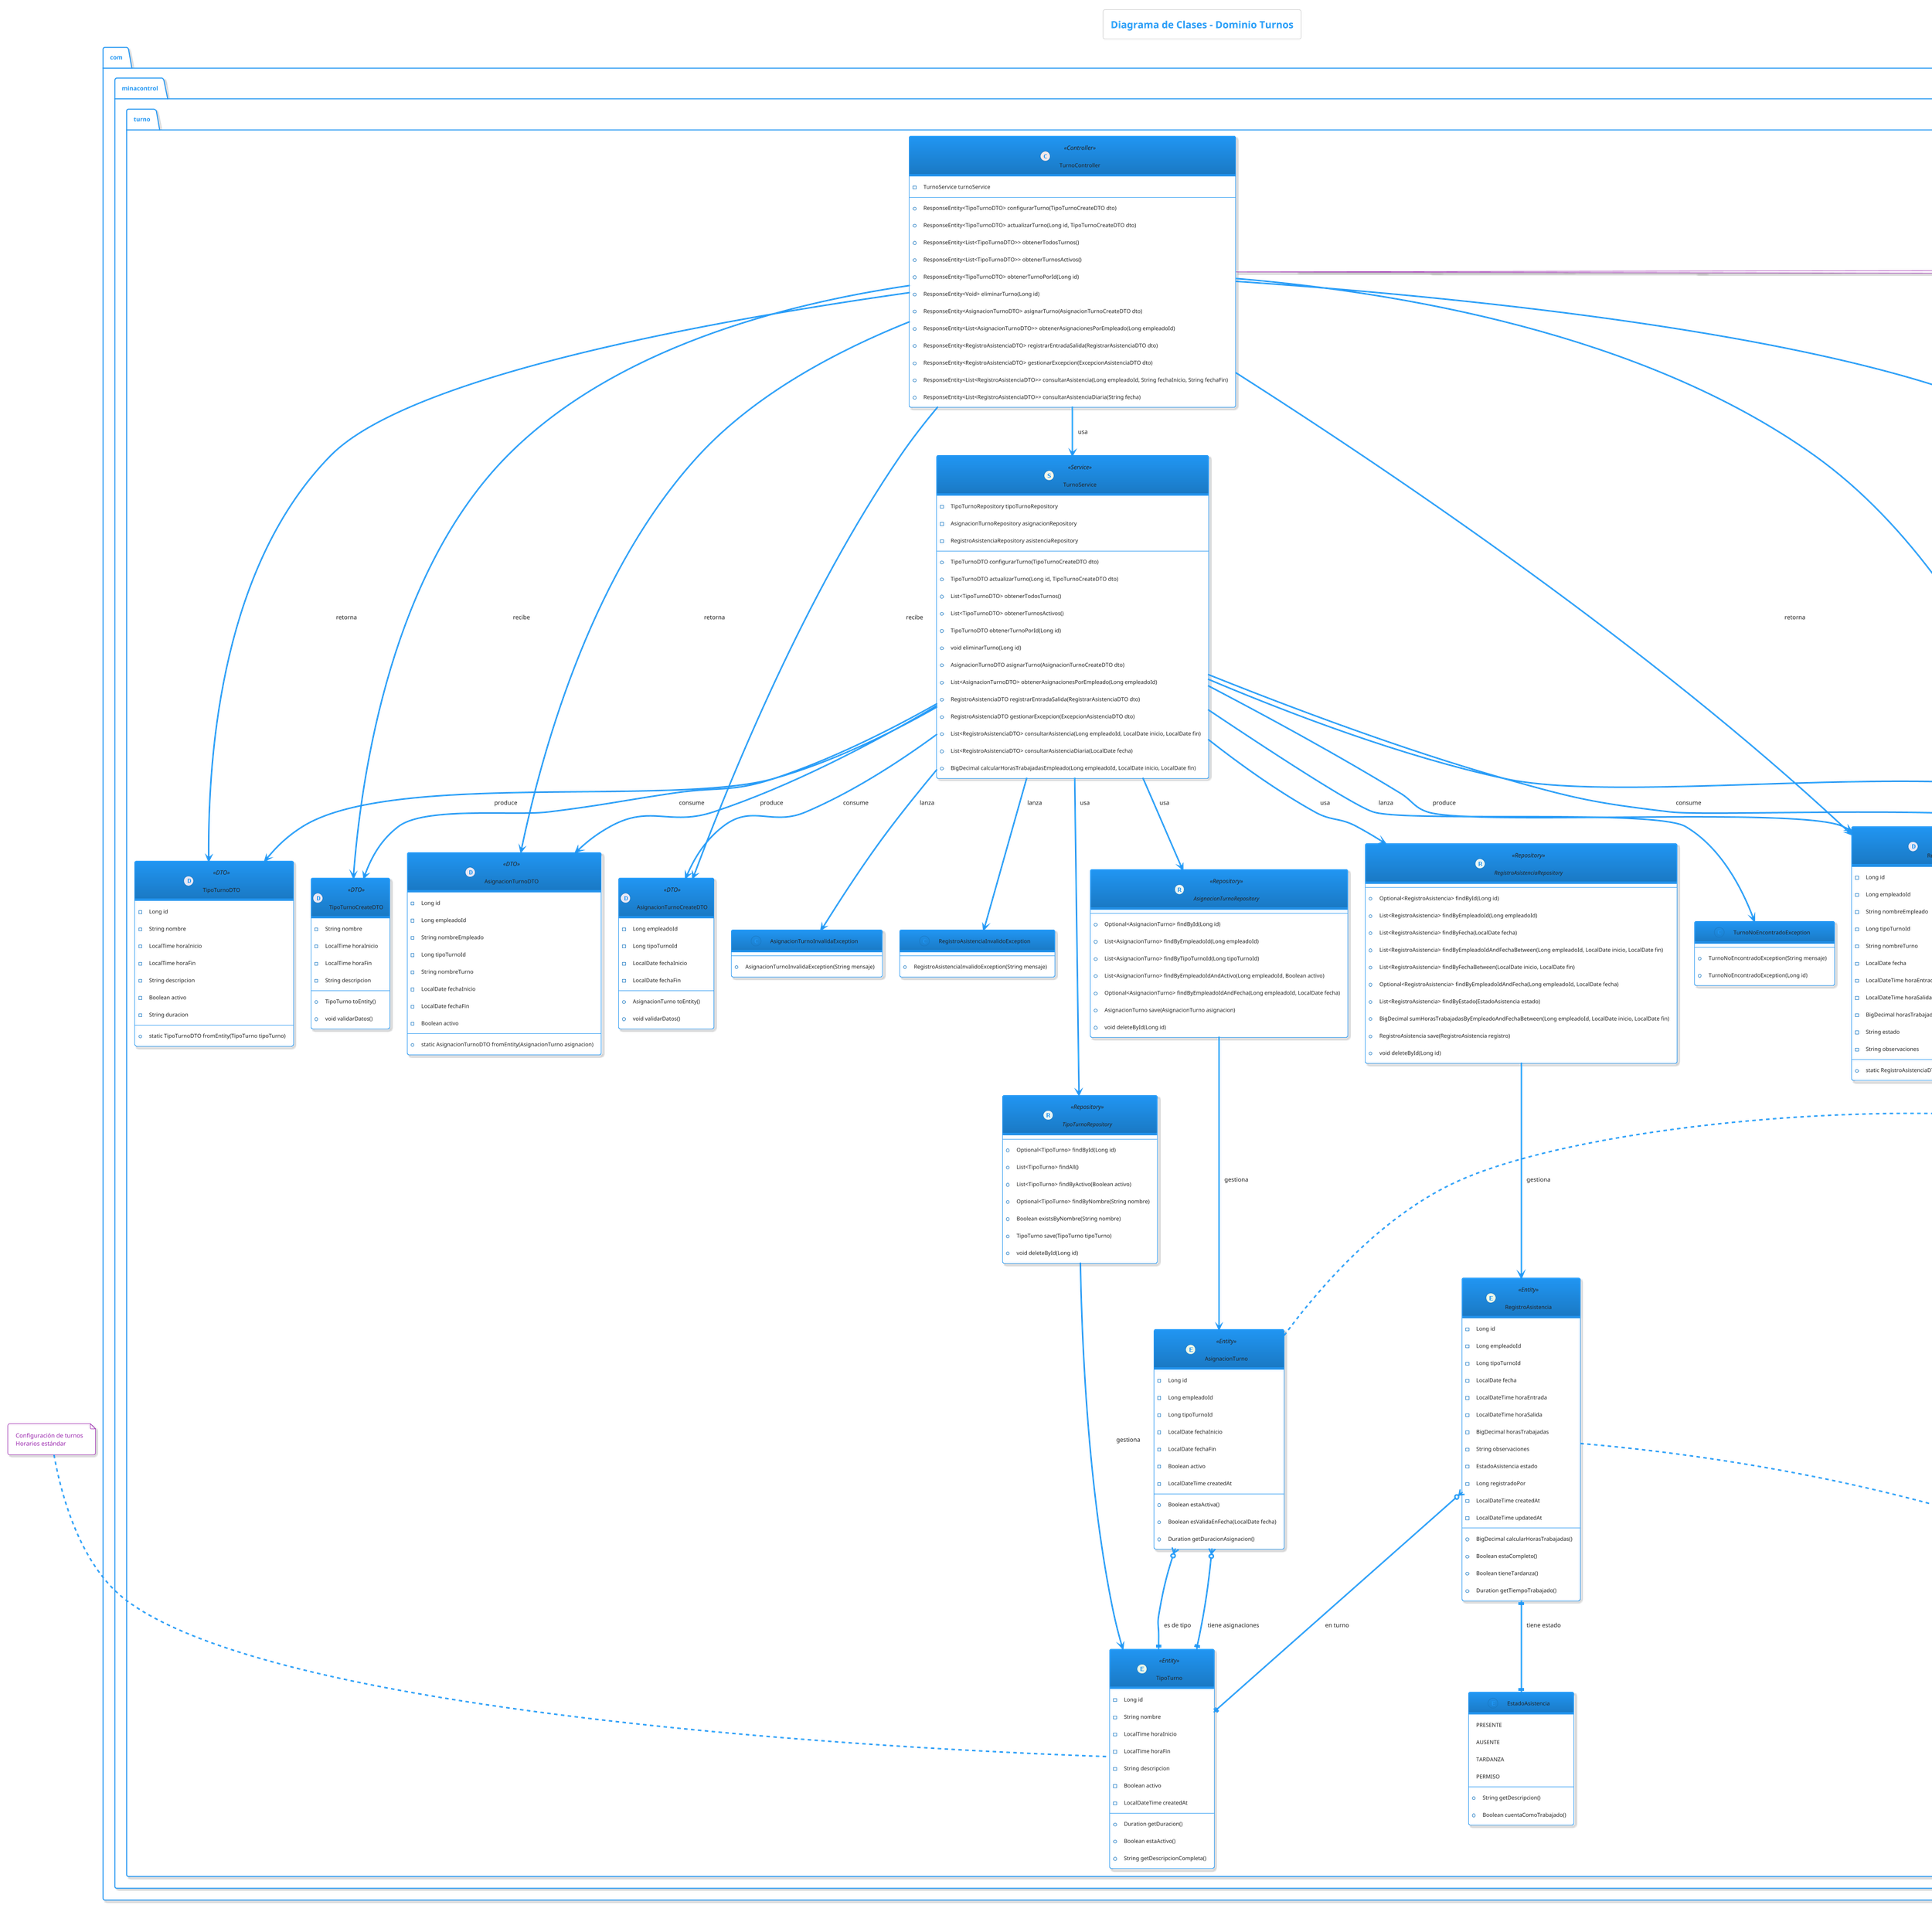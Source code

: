 @startuml class_diagram_turnos
!theme materia-outline
title Diagrama de Clases - Dominio Turnos

' ===== CONFIGURACIÓN =====
!define ENTITY(x) class x << (E,#E8F5E8) Entity >>
!define DTO(x) class x << (D,#E8E8F5) DTO >>
!define SERVICE(x) class x << (S,#F5F5E8) Service >>
!define CONTROLLER(x) class x << (C,#F5E8E8) Controller >>
!define REPOSITORY(x) interface x << (R,#E8F5F5) Repository >>

package "com.minacontrol.turno" {

  ' ===== ENTIDADES =====
  ENTITY(TipoTurno) {
    - Long id
    - String nombre
    - LocalTime horaInicio
    - LocalTime horaFin
    - String descripcion
    - Boolean activo
    - LocalDateTime createdAt
    --
    + Duration getDuracion()
    + Boolean estaActivo()
    + String getDescripcionCompleta()
  }

  ENTITY(AsignacionTurno) {
    - Long id
    - Long empleadoId
    - Long tipoTurnoId
    - LocalDate fechaInicio
    - LocalDate fechaFin
    - Boolean activo
    - LocalDateTime createdAt
    --
    + Boolean estaActiva()
    + Boolean esValidaEnFecha(LocalDate fecha)
    + Duration getDuracionAsignacion()
  }

  ENTITY(RegistroAsistencia) {
    - Long id
    - Long empleadoId
    - Long tipoTurnoId
    - LocalDate fecha
    - LocalDateTime horaEntrada
    - LocalDateTime horaSalida
    - BigDecimal horasTrabajadas
    - String observaciones
    - EstadoAsistencia estado
    - Long registradoPor
    - LocalDateTime createdAt
    - LocalDateTime updatedAt
    --
    + BigDecimal calcularHorasTrabajadas()
    + Boolean estaCompleto()
    + Boolean tieneTardanza()
    + Duration getTiempoTrabajado()
  }

  ' ===== ENUMS =====
  enum EstadoAsistencia {
    PRESENTE
    AUSENTE
    TARDANZA
    PERMISO
    --
    + String getDescripcion()
    + Boolean cuentaComoTrabajado()
  }

  ' ===== DTOs =====
  DTO(TipoTurnoDTO) {
    - Long id
    - String nombre
    - LocalTime horaInicio
    - LocalTime horaFin
    - String descripcion
    - Boolean activo
    - String duracion
    --
    + static TipoTurnoDTO fromEntity(TipoTurno tipoTurno)
  }

  DTO(TipoTurnoCreateDTO) {
    - String nombre
    - LocalTime horaInicio
    - LocalTime horaFin
    - String descripcion
    --
    + TipoTurno toEntity()
    + void validarDatos()
  }

  DTO(AsignacionTurnoDTO) {
    - Long id
    - Long empleadoId
    - String nombreEmpleado
    - Long tipoTurnoId
    - String nombreTurno
    - LocalDate fechaInicio
    - LocalDate fechaFin
    - Boolean activo
    --
    + static AsignacionTurnoDTO fromEntity(AsignacionTurno asignacion)
  }

  DTO(AsignacionTurnoCreateDTO) {
    - Long empleadoId
    - Long tipoTurnoId
    - LocalDate fechaInicio
    - LocalDate fechaFin
    --
    + AsignacionTurno toEntity()
    + void validarDatos()
  }

  DTO(RegistroAsistenciaDTO) {
    - Long id
    - Long empleadoId
    - String nombreEmpleado
    - Long tipoTurnoId
    - String nombreTurno
    - LocalDate fecha
    - LocalDateTime horaEntrada
    - LocalDateTime horaSalida
    - BigDecimal horasTrabajadas
    - String estado
    - String observaciones
    --
    + static RegistroAsistenciaDTO fromEntity(RegistroAsistencia registro)
  }

  DTO(RegistrarAsistenciaDTO) {
    - Long empleadoId
    - Long tipoTurnoId
    - String tipoRegistro
    - String observaciones
    --
    + RegistroAsistencia toEntity()
    + void validarDatos()
  }

  DTO(ExcepcionAsistenciaDTO) {
    - Long empleadoId
    - LocalDate fecha
    - String tipoExcepcion
    - String motivo
    - String observaciones
    --
    + void validarDatos()
  }

  ' ===== REPOSITORIOS =====
  REPOSITORY(TipoTurnoRepository) {
    + Optional<TipoTurno> findById(Long id)
    + List<TipoTurno> findAll()
    + List<TipoTurno> findByActivo(Boolean activo)
    + Optional<TipoTurno> findByNombre(String nombre)
    + Boolean existsByNombre(String nombre)
    + TipoTurno save(TipoTurno tipoTurno)
    + void deleteById(Long id)
  }

  REPOSITORY(AsignacionTurnoRepository) {
    + Optional<AsignacionTurno> findById(Long id)
    + List<AsignacionTurno> findByEmpleadoId(Long empleadoId)
    + List<AsignacionTurno> findByTipoTurnoId(Long tipoTurnoId)
    + List<AsignacionTurno> findByEmpleadoIdAndActivo(Long empleadoId, Boolean activo)
    + Optional<AsignacionTurno> findByEmpleadoIdAndFecha(Long empleadoId, LocalDate fecha)
    + AsignacionTurno save(AsignacionTurno asignacion)
    + void deleteById(Long id)
  }

  REPOSITORY(RegistroAsistenciaRepository) {
    + Optional<RegistroAsistencia> findById(Long id)
    + List<RegistroAsistencia> findByEmpleadoId(Long empleadoId)
    + List<RegistroAsistencia> findByFecha(LocalDate fecha)
    + List<RegistroAsistencia> findByEmpleadoIdAndFechaBetween(Long empleadoId, LocalDate inicio, LocalDate fin)
    + List<RegistroAsistencia> findByFechaBetween(LocalDate inicio, LocalDate fin)
    + Optional<RegistroAsistencia> findByEmpleadoIdAndFecha(Long empleadoId, LocalDate fecha)
    + List<RegistroAsistencia> findByEstado(EstadoAsistencia estado)
    + BigDecimal sumHorasTrabajadasByEmpleadoAndFechaBetween(Long empleadoId, LocalDate inicio, LocalDate fin)
    + RegistroAsistencia save(RegistroAsistencia registro)
    + void deleteById(Long id)
  }

  ' ===== SERVICIOS =====
  SERVICE(TurnoService) {
    - TipoTurnoRepository tipoTurnoRepository
    - AsignacionTurnoRepository asignacionRepository
    - RegistroAsistenciaRepository asistenciaRepository
    --
    + TipoTurnoDTO configurarTurno(TipoTurnoCreateDTO dto)
    + TipoTurnoDTO actualizarTurno(Long id, TipoTurnoCreateDTO dto)
    + List<TipoTurnoDTO> obtenerTodosTurnos()
    + List<TipoTurnoDTO> obtenerTurnosActivos()
    + TipoTurnoDTO obtenerTurnoPorId(Long id)
    + void eliminarTurno(Long id)
    + AsignacionTurnoDTO asignarTurno(AsignacionTurnoCreateDTO dto)
    + List<AsignacionTurnoDTO> obtenerAsignacionesPorEmpleado(Long empleadoId)
    + RegistroAsistenciaDTO registrarEntradaSalida(RegistrarAsistenciaDTO dto)
    + RegistroAsistenciaDTO gestionarExcepcion(ExcepcionAsistenciaDTO dto)
    + List<RegistroAsistenciaDTO> consultarAsistencia(Long empleadoId, LocalDate inicio, LocalDate fin)
    + List<RegistroAsistenciaDTO> consultarAsistenciaDiaria(LocalDate fecha)
    + BigDecimal calcularHorasTrabajadasEmpleado(Long empleadoId, LocalDate inicio, LocalDate fin)
  }

  ' ===== CONTROLADOR =====
  CONTROLLER(TurnoController) {
    - TurnoService turnoService
    --
    + ResponseEntity<TipoTurnoDTO> configurarTurno(TipoTurnoCreateDTO dto)
    + ResponseEntity<TipoTurnoDTO> actualizarTurno(Long id, TipoTurnoCreateDTO dto)
    + ResponseEntity<List<TipoTurnoDTO>> obtenerTodosTurnos()
    + ResponseEntity<List<TipoTurnoDTO>> obtenerTurnosActivos()
    + ResponseEntity<TipoTurnoDTO> obtenerTurnoPorId(Long id)
    + ResponseEntity<Void> eliminarTurno(Long id)
    + ResponseEntity<AsignacionTurnoDTO> asignarTurno(AsignacionTurnoCreateDTO dto)
    + ResponseEntity<List<AsignacionTurnoDTO>> obtenerAsignacionesPorEmpleado(Long empleadoId)
    + ResponseEntity<RegistroAsistenciaDTO> registrarEntradaSalida(RegistrarAsistenciaDTO dto)
    + ResponseEntity<RegistroAsistenciaDTO> gestionarExcepcion(ExcepcionAsistenciaDTO dto)
    + ResponseEntity<List<RegistroAsistenciaDTO>> consultarAsistencia(Long empleadoId, String fechaInicio, String fechaFin)
    + ResponseEntity<List<RegistroAsistenciaDTO>> consultarAsistenciaDiaria(String fecha)
  }

  ' ===== EXCEPCIONES =====
  class TurnoNoEncontradoException {
    + TurnoNoEncontradoException(String mensaje)
    + TurnoNoEncontradoException(Long id)
  }

  class AsignacionTurnoInvalidaException {
    + AsignacionTurnoInvalidaException(String mensaje)
  }

  class RegistroAsistenciaInvalidoException {
    + RegistroAsistenciaInvalidoException(String mensaje)
  }
}

' ===== RELACIONES =====
TipoTurno ||--o{ AsignacionTurno : "tiene asignaciones"
AsignacionTurno }o--|| TipoTurno : "es de tipo"
RegistroAsistencia }o--|| TipoTurno : "en turno"
RegistroAsistencia ||--|| EstadoAsistencia : "tiene estado"

TurnoController --> TurnoService : "usa"
TurnoService --> TipoTurnoRepository : "usa"
TurnoService --> AsignacionTurnoRepository : "usa"
TurnoService --> RegistroAsistenciaRepository : "usa"

TipoTurnoRepository --> TipoTurno : "gestiona"
AsignacionTurnoRepository --> AsignacionTurno : "gestiona"
RegistroAsistenciaRepository --> RegistroAsistencia : "gestiona"

TurnoService --> TipoTurnoDTO : "produce"
TurnoService --> AsignacionTurnoDTO : "produce"
TurnoService --> RegistroAsistenciaDTO : "produce"
TurnoService --> TipoTurnoCreateDTO : "consume"
TurnoService --> AsignacionTurnoCreateDTO : "consume"
TurnoService --> RegistrarAsistenciaDTO : "consume"
TurnoService --> ExcepcionAsistenciaDTO : "consume"

TurnoController --> TipoTurnoDTO : "retorna"
TurnoController --> AsignacionTurnoDTO : "retorna"
TurnoController --> RegistroAsistenciaDTO : "retorna"
TurnoController --> TipoTurnoCreateDTO : "recibe"
TurnoController --> AsignacionTurnoCreateDTO : "recibe"
TurnoController --> RegistrarAsistenciaDTO : "recibe"
TurnoController --> ExcepcionAsistenciaDTO : "recibe"

TurnoService --> TurnoNoEncontradoException : "lanza"
TurnoService --> AsignacionTurnoInvalidaException : "lanza"
TurnoService --> RegistroAsistenciaInvalidoException : "lanza"

' ===== NOTAS =====
note top of TipoTurno : Configuración de turnos\nHorarios estándar

note right of AsignacionTurno : Relación empleado-turno\nPeriodo de asignación

note bottom of RegistroAsistencia : Control diario de asistencia\nBase para cálculos de nómina

note left of TurnoController : API REST\nEndpoints según casos de uso

@enduml
